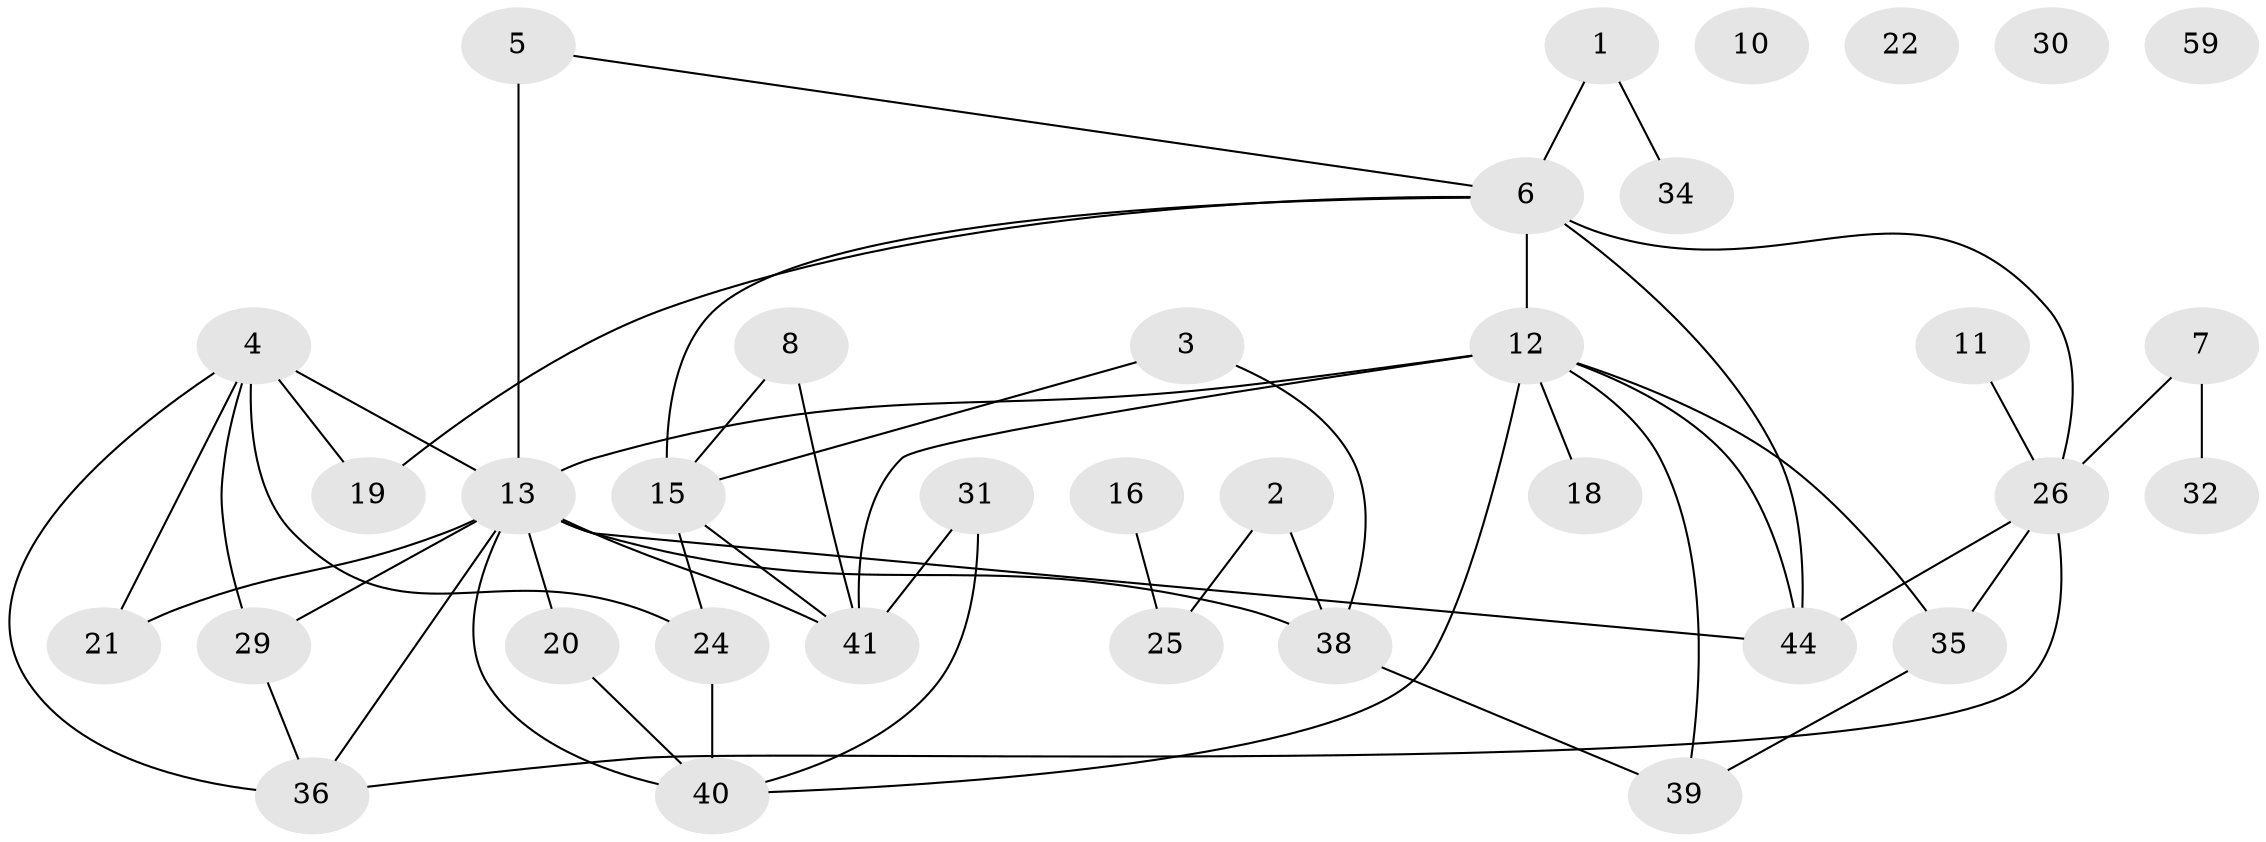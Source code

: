 // original degree distribution, {2: 0.288135593220339, 1: 0.11864406779661017, 4: 0.1694915254237288, 3: 0.22033898305084745, 0: 0.06779661016949153, 5: 0.1016949152542373, 6: 0.03389830508474576}
// Generated by graph-tools (version 1.1) at 2025/16/03/04/25 18:16:37]
// undirected, 35 vertices, 52 edges
graph export_dot {
graph [start="1"]
  node [color=gray90,style=filled];
  1;
  2 [super="+54"];
  3;
  4 [super="+17"];
  5 [super="+9"];
  6 [super="+52+28"];
  7 [super="+55"];
  8 [super="+56"];
  10;
  11;
  12 [super="+23+48"];
  13 [super="+46+14"];
  15 [super="+49"];
  16;
  18;
  19;
  20;
  21;
  22;
  24;
  25;
  26 [super="+33"];
  29;
  30;
  31;
  32;
  34;
  35 [super="+43"];
  36;
  38;
  39;
  40 [super="+42"];
  41 [super="+50"];
  44;
  59;
  1 -- 34;
  1 -- 6;
  2 -- 25;
  2 -- 38;
  3 -- 38;
  3 -- 15;
  4 -- 24 [weight=2];
  4 -- 19;
  4 -- 36;
  4 -- 21;
  4 -- 29;
  4 -- 13;
  5 -- 6;
  5 -- 13 [weight=2];
  6 -- 26;
  6 -- 19;
  6 -- 12 [weight=2];
  6 -- 44;
  6 -- 15;
  7 -- 26;
  7 -- 32;
  8 -- 41;
  8 -- 15;
  11 -- 26;
  12 -- 39;
  12 -- 40;
  12 -- 18;
  12 -- 44;
  12 -- 41;
  12 -- 35;
  12 -- 13;
  13 -- 41;
  13 -- 36;
  13 -- 38;
  13 -- 40;
  13 -- 44 [weight=2];
  13 -- 20;
  13 -- 21;
  13 -- 29;
  15 -- 41;
  15 -- 24;
  16 -- 25;
  20 -- 40;
  24 -- 40;
  26 -- 35;
  26 -- 36;
  26 -- 44;
  29 -- 36;
  31 -- 40;
  31 -- 41;
  35 -- 39;
  38 -- 39;
}
